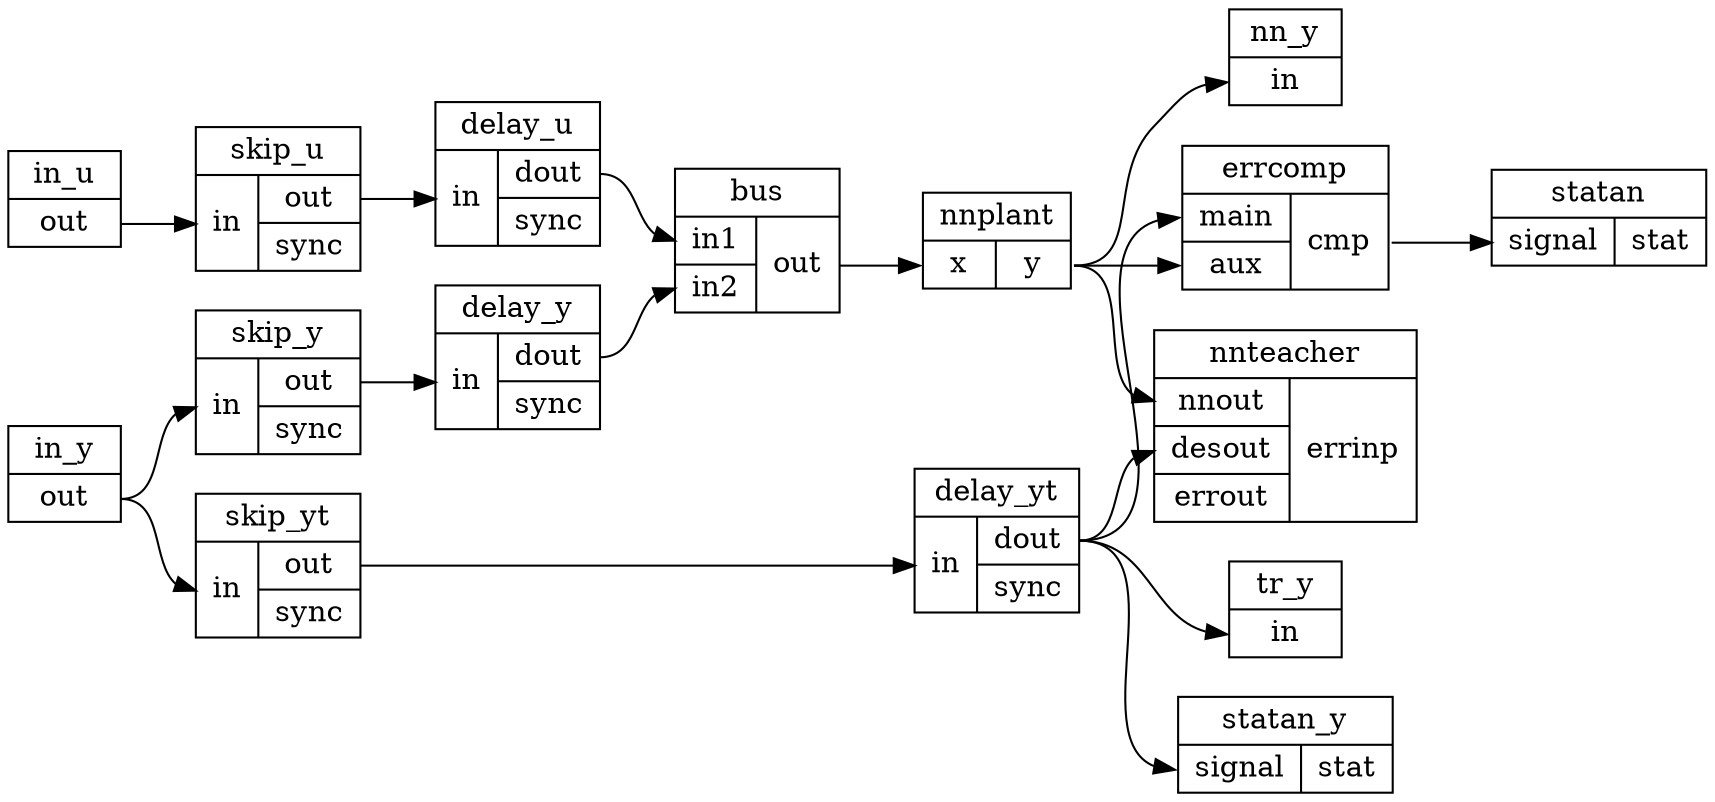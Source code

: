 digraph nnpl {
  graph [ rankdir = LR ] ;
  node [ shape = record ] ;

  in_u:out -> skip_u:in ;
  in_u [
    label="in_u|{{<out>out}}"
  ] ;
  skip_u [
    label="skip_u|{{<in>in}|{<out>out|<sync>sync}}"
  ] ;
  skip_u:out -> delay_u:in ;
  delay_u [
    label="delay_u|{{<in>in}|{<dout>dout|<sync>sync}}"
  ] ;
  in_y:out -> skip_y:in ;
  in_y [
    label="in_y|{{<out>out}}"
  ] ;
  skip_y [
    label="skip_y|{{<in>in}|{<out>out|<sync>sync}}"
  ] ;
  skip_y:out -> delay_y:in ;
  delay_y [
    label="delay_y|{{<in>in}|{<dout>dout|<sync>sync}}"
  ] ;
  delay_u:dout -> bus:in1 ;
  bus [
    label="bus|{{<in1>in1|<in2>in2}|{<out>out}}"
  ] ;
  delay_y:dout -> bus:in2 ;
  bus:out -> nnplant:x ;
  nnplant [
    label="nnplant|{{<x>x}|{<y>y}}"
  ] ;
  in_y:out -> skip_yt:in ;
  skip_yt [
    label="skip_yt|{{<in>in}|{<out>out|<sync>sync}}"
  ] ;
  skip_yt:out -> delay_yt:in ;
  delay_yt [
    label="delay_yt|{{<in>in}|{<dout>dout|<sync>sync}}"
  ] ;
  delay_yt:dout -> statan_y:signal ;
  statan_y [
    label="statan_y|{{<signal>signal}|{<stat>stat}}"
  ] ;
  delay_yt:dout -> tr_y:in ;
  tr_y [
    label="tr_y|{{<in>in}}"
  ] ;
  delay_yt:dout -> nnteacher:desout ;
  nnteacher [
    label="nnteacher|{{<nnout>nnout|<desout>desout|<errout>errout}|{<errinp>errinp}}"
  ] ;
  nnplant:y -> nnteacher:nnout ;
  nnplant:y -> nn_y:in ;
  nn_y [
    label="nn_y|{{<in>in}}"
  ] ;
  nnplant:y -> errcomp:aux ;
  errcomp [
    label="errcomp|{{<main>main|<aux>aux}|{<cmp>cmp}}"
  ] ;
  delay_yt:dout -> errcomp:main ;
  errcomp:cmp -> statan:signal ;
  statan [
    label="statan|{{<signal>signal}|{<stat>stat}}"
  ] ;
}
